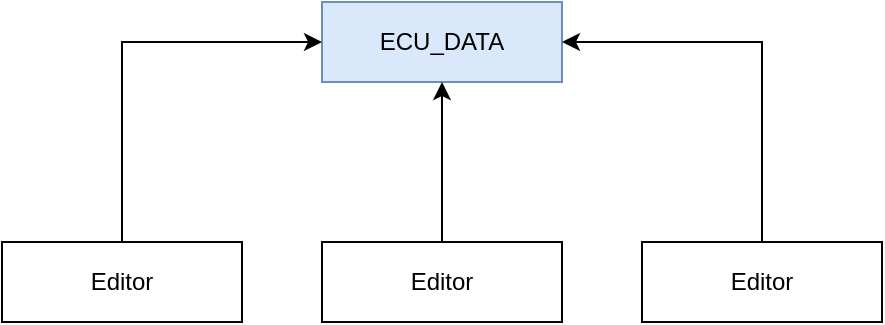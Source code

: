<mxfile version="22.0.3" type="device" pages="3">
  <diagram id="S6uR1U7MCfiLSsjKC0P6" name="Seite-2">
    <mxGraphModel dx="1218" dy="1166" grid="1" gridSize="10" guides="1" tooltips="1" connect="1" arrows="1" fold="1" page="1" pageScale="1" pageWidth="827" pageHeight="1169" math="0" shadow="0">
      <root>
        <mxCell id="0" />
        <mxCell id="1" parent="0" />
        <mxCell id="btAPio_tikpH2ObTW7P7-1" value="ECU_DATA" style="rounded=0;whiteSpace=wrap;html=1;fillColor=#dae8fc;strokeColor=#6c8ebf;" parent="1" vertex="1">
          <mxGeometry x="400" y="200" width="120" height="40" as="geometry" />
        </mxCell>
        <mxCell id="btAPio_tikpH2ObTW7P7-6" style="edgeStyle=orthogonalEdgeStyle;rounded=0;orthogonalLoop=1;jettySize=auto;html=1;exitX=0.5;exitY=0;exitDx=0;exitDy=0;entryX=0;entryY=0.5;entryDx=0;entryDy=0;" parent="1" source="btAPio_tikpH2ObTW7P7-3" target="btAPio_tikpH2ObTW7P7-1" edge="1">
          <mxGeometry relative="1" as="geometry" />
        </mxCell>
        <mxCell id="btAPio_tikpH2ObTW7P7-3" value="Editor" style="rounded=0;whiteSpace=wrap;html=1;" parent="1" vertex="1">
          <mxGeometry x="240" y="320" width="120" height="40" as="geometry" />
        </mxCell>
        <mxCell id="btAPio_tikpH2ObTW7P7-7" style="edgeStyle=orthogonalEdgeStyle;rounded=0;orthogonalLoop=1;jettySize=auto;html=1;entryX=0.5;entryY=1;entryDx=0;entryDy=0;exitX=0.5;exitY=0;exitDx=0;exitDy=0;" parent="1" source="btAPio_tikpH2ObTW7P7-4" target="btAPio_tikpH2ObTW7P7-1" edge="1">
          <mxGeometry relative="1" as="geometry" />
        </mxCell>
        <mxCell id="btAPio_tikpH2ObTW7P7-4" value="Editor" style="rounded=0;whiteSpace=wrap;html=1;" parent="1" vertex="1">
          <mxGeometry x="400" y="320" width="120" height="40" as="geometry" />
        </mxCell>
        <mxCell id="btAPio_tikpH2ObTW7P7-8" style="edgeStyle=orthogonalEdgeStyle;rounded=0;orthogonalLoop=1;jettySize=auto;html=1;exitX=0.5;exitY=0;exitDx=0;exitDy=0;entryX=1;entryY=0.5;entryDx=0;entryDy=0;" parent="1" source="btAPio_tikpH2ObTW7P7-5" target="btAPio_tikpH2ObTW7P7-1" edge="1">
          <mxGeometry relative="1" as="geometry" />
        </mxCell>
        <mxCell id="btAPio_tikpH2ObTW7P7-5" value="Editor" style="rounded=0;whiteSpace=wrap;html=1;" parent="1" vertex="1">
          <mxGeometry x="560" y="320" width="120" height="40" as="geometry" />
        </mxCell>
      </root>
    </mxGraphModel>
  </diagram>
  <diagram name="MapViewerEx" id="z12ftCHAogGw1NcJ_euj">
    <mxGraphModel dx="1218" dy="1173" grid="1" gridSize="10" guides="1" tooltips="1" connect="1" arrows="1" fold="1" page="1" pageScale="1" pageWidth="827" pageHeight="1169" math="0" shadow="0">
      <root>
        <mxCell id="0" />
        <mxCell id="1" parent="0" />
        <mxCell id="jBctQUglrVQ6Z1VvLJCq-1" value="tabdet_onSymbolSave" style="rounded=0;whiteSpace=wrap;html=1;fillColor=#d5e8d4;strokeColor=#82b366;" parent="1" vertex="1">
          <mxGeometry x="320" y="200" width="240" height="40" as="geometry" />
        </mxCell>
        <mxCell id="jBctQUglrVQ6Z1VvLJCq-2" value="tabdet_onSymbolRead" style="rounded=0;whiteSpace=wrap;html=1;fillColor=#d5e8d4;strokeColor=#82b366;" parent="1" vertex="1">
          <mxGeometry x="320" y="240" width="240" height="40" as="geometry" />
        </mxCell>
        <mxCell id="jBctQUglrVQ6Z1VvLJCq-3" value="StartTableViewer" style="rounded=0;whiteSpace=wrap;html=1;" parent="1" vertex="1">
          <mxGeometry x="40" y="360" width="120" height="40" as="geometry" />
        </mxCell>
        <mxCell id="jBctQUglrVQ6Z1VvLJCq-4" value="tabdet_onClose" style="rounded=0;whiteSpace=wrap;html=1;fillColor=#d5e8d4;strokeColor=#82b366;" parent="1" vertex="1">
          <mxGeometry x="320" y="280" width="240" height="40" as="geometry" />
        </mxCell>
        <mxCell id="jBctQUglrVQ6Z1VvLJCq-5" value="tabdet_onAxisEditorRequested" style="rounded=0;whiteSpace=wrap;html=1;fillColor=#d5e8d4;strokeColor=#82b366;" parent="1" vertex="1">
          <mxGeometry x="320" y="320" width="240" height="40" as="geometry" />
        </mxCell>
        <mxCell id="jBctQUglrVQ6Z1VvLJCq-6" value="tabdet_onSliderMove" style="rounded=0;whiteSpace=wrap;html=1;fillColor=#d5e8d4;strokeColor=#82b366;" parent="1" vertex="1">
          <mxGeometry x="320" y="360" width="240" height="40" as="geometry" />
        </mxCell>
        <mxCell id="jBctQUglrVQ6Z1VvLJCq-7" value="tabdet_onSplitterMoved" style="rounded=0;whiteSpace=wrap;html=1;fillColor=#d5e8d4;strokeColor=#82b366;" parent="1" vertex="1">
          <mxGeometry x="320" y="400" width="240" height="40" as="geometry" />
        </mxCell>
        <mxCell id="jBctQUglrVQ6Z1VvLJCq-8" value="tabdet_onSelectionChanged" style="rounded=0;whiteSpace=wrap;html=1;fillColor=#d5e8d4;strokeColor=#82b366;" parent="1" vertex="1">
          <mxGeometry x="320" y="440" width="240" height="40" as="geometry" />
        </mxCell>
        <mxCell id="jBctQUglrVQ6Z1VvLJCq-9" value="tabdet_onSurfaceGraphViewChangedEx" style="rounded=0;whiteSpace=wrap;html=1;fillColor=#d5e8d4;strokeColor=#82b366;" parent="1" vertex="1">
          <mxGeometry x="320" y="480" width="240" height="40" as="geometry" />
        </mxCell>
        <mxCell id="jBctQUglrVQ6Z1VvLJCq-10" value="tabdet_onAxisLock" style="rounded=0;whiteSpace=wrap;html=1;fillColor=#d5e8d4;strokeColor=#82b366;" parent="1" vertex="1">
          <mxGeometry x="320" y="520" width="240" height="40" as="geometry" />
        </mxCell>
        <mxCell id="jBctQUglrVQ6Z1VvLJCq-11" value="tabdet_onViewTypeChanged" style="rounded=0;whiteSpace=wrap;html=1;fillColor=#d5e8d4;strokeColor=#82b366;" parent="1" vertex="1">
          <mxGeometry x="320" y="560" width="240" height="40" as="geometry" />
        </mxCell>
        <mxCell id="jBctQUglrVQ6Z1VvLJCq-12" value="isSymbolDisplaySameAddress" style="text;whiteSpace=wrap;" parent="1" vertex="1">
          <mxGeometry x="320" y="640" width="200" height="40" as="geometry" />
        </mxCell>
        <mxCell id="jBctQUglrVQ6Z1VvLJCq-13" value="StartCompareMapViewer" style="text;whiteSpace=wrap;" parent="1" vertex="1">
          <mxGeometry x="320" y="680" width="170" height="40" as="geometry" />
        </mxCell>
        <mxCell id="jBctQUglrVQ6Z1VvLJCq-14" value="StartCompareDifferenceViewer" style="text;whiteSpace=wrap;" parent="1" vertex="1">
          <mxGeometry x="320" y="720" width="200" height="40" as="geometry" />
        </mxCell>
        <mxCell id="jBctQUglrVQ6Z1VvLJCq-15" value="UpdateViewer" style="text;whiteSpace=wrap;" parent="1" vertex="1">
          <mxGeometry x="40" y="560" width="110" height="40" as="geometry" />
        </mxCell>
        <mxCell id="jBctQUglrVQ6Z1VvLJCq-16" value="UpdateOpenViewers" style="text;whiteSpace=wrap;" parent="1" vertex="1">
          <mxGeometry x="40" y="600" width="140" height="40" as="geometry" />
        </mxCell>
        <mxCell id="jBctQUglrVQ6Z1VvLJCq-17" value="SetMapSliderPosition" style="text;whiteSpace=wrap;" parent="1" vertex="1">
          <mxGeometry x="40" y="680" width="150" height="40" as="geometry" />
        </mxCell>
        <mxCell id="jBctQUglrVQ6Z1VvLJCq-18" value="SetMapScale" style="text;whiteSpace=wrap;" parent="1" vertex="1">
          <mxGeometry x="40" y="720" width="100" height="40" as="geometry" />
        </mxCell>
        <mxCell id="jBctQUglrVQ6Z1VvLJCq-19" value="FindMaxTableValue" style="text;whiteSpace=wrap;" parent="1" vertex="1">
          <mxGeometry x="40" y="760" width="140" height="40" as="geometry" />
        </mxCell>
      </root>
    </mxGraphModel>
  </diagram>
  <diagram id="c5DE2gdS4sMzqL7mZi9r" name="MVE_grid">
    <mxGraphModel dx="1218" dy="1173" grid="1" gridSize="10" guides="1" tooltips="1" connect="1" arrows="1" fold="1" page="1" pageScale="1" pageWidth="827" pageHeight="1169" math="0" shadow="0">
      <root>
        <mxCell id="0" />
        <mxCell id="1" parent="0" />
        <mxCell id="OZgn_vjxYWrk4BxiZqjj-2" value="gridView1_SelectionChanged_1" style="rounded=0;whiteSpace=wrap;html=1;fillColor=#d5e8d4;strokeColor=#82b366;" vertex="1" parent="1">
          <mxGeometry x="480" y="160" width="240" height="40" as="geometry" />
        </mxCell>
        <mxCell id="OZgn_vjxYWrk4BxiZqjj-3" value="gridView1_ValidatingEditor" style="rounded=0;whiteSpace=wrap;html=1;fillColor=#d5e8d4;strokeColor=#82b366;" vertex="1" parent="1">
          <mxGeometry x="480" y="200" width="240" height="40" as="geometry" />
        </mxCell>
        <mxCell id="OZgn_vjxYWrk4BxiZqjj-4" value="gridView1_CustomDrawRowIndicator" style="rounded=0;whiteSpace=wrap;html=1;fillColor=#d5e8d4;strokeColor=#82b366;" vertex="1" parent="1">
          <mxGeometry x="480" y="240" width="240" height="40" as="geometry" />
        </mxCell>
        <mxCell id="1KYYFLsl5_8EyLBdQh-k-1" value="gridView1_CellValueChanged" style="rounded=0;whiteSpace=wrap;html=1;fillColor=#d5e8d4;strokeColor=#82b366;" vertex="1" parent="1">
          <mxGeometry x="480" y="280" width="240" height="40" as="geometry" />
        </mxCell>
        <mxCell id="1KYYFLsl5_8EyLBdQh-k-2" value="gridView1_KeyDown" style="rounded=0;whiteSpace=wrap;html=1;fillColor=#d5e8d4;strokeColor=#82b366;" vertex="1" parent="1">
          <mxGeometry x="480" y="320" width="240" height="40" as="geometry" />
        </mxCell>
        <mxCell id="1KYYFLsl5_8EyLBdQh-k-3" value="gridView1_CellValueChanging" style="rounded=0;whiteSpace=wrap;html=1;fillColor=#d5e8d4;strokeColor=#82b366;" vertex="1" parent="1">
          <mxGeometry x="480" y="360" width="240" height="40" as="geometry" />
        </mxCell>
        <mxCell id="1KYYFLsl5_8EyLBdQh-k-4" value="gridView1_CustomDrawCell" style="rounded=0;whiteSpace=wrap;html=1;fillColor=#d5e8d4;strokeColor=#82b366;" vertex="1" parent="1">
          <mxGeometry x="480" y="400" width="240" height="40" as="geometry" />
        </mxCell>
        <mxCell id="1KYYFLsl5_8EyLBdQh-k-5" value="gridView1_ShownEditor" style="rounded=0;whiteSpace=wrap;html=1;fillColor=#d5e8d4;strokeColor=#82b366;" vertex="1" parent="1">
          <mxGeometry x="480" y="440" width="240" height="40" as="geometry" />
        </mxCell>
        <mxCell id="1KYYFLsl5_8EyLBdQh-k-6" value="gridView1_RowUpdated" style="rounded=0;whiteSpace=wrap;html=1;fillColor=#d5e8d4;strokeColor=#82b366;" vertex="1" parent="1">
          <mxGeometry x="480" y="480" width="240" height="40" as="geometry" />
        </mxCell>
        <mxCell id="1KYYFLsl5_8EyLBdQh-k-8" value="gridView1_HiddenEditor" style="rounded=0;whiteSpace=wrap;html=1;fillColor=#d5e8d4;strokeColor=#82b366;" vertex="1" parent="1">
          <mxGeometry x="480" y="520" width="240" height="40" as="geometry" />
        </mxCell>
        <mxCell id="1KYYFLsl5_8EyLBdQh-k-9" value="gridView1_CustomDrawColumnHeader" style="rounded=0;whiteSpace=wrap;html=1;fillColor=#d5e8d4;strokeColor=#82b366;" vertex="1" parent="1">
          <mxGeometry x="480" y="560" width="240" height="40" as="geometry" />
        </mxCell>
      </root>
    </mxGraphModel>
  </diagram>
</mxfile>

